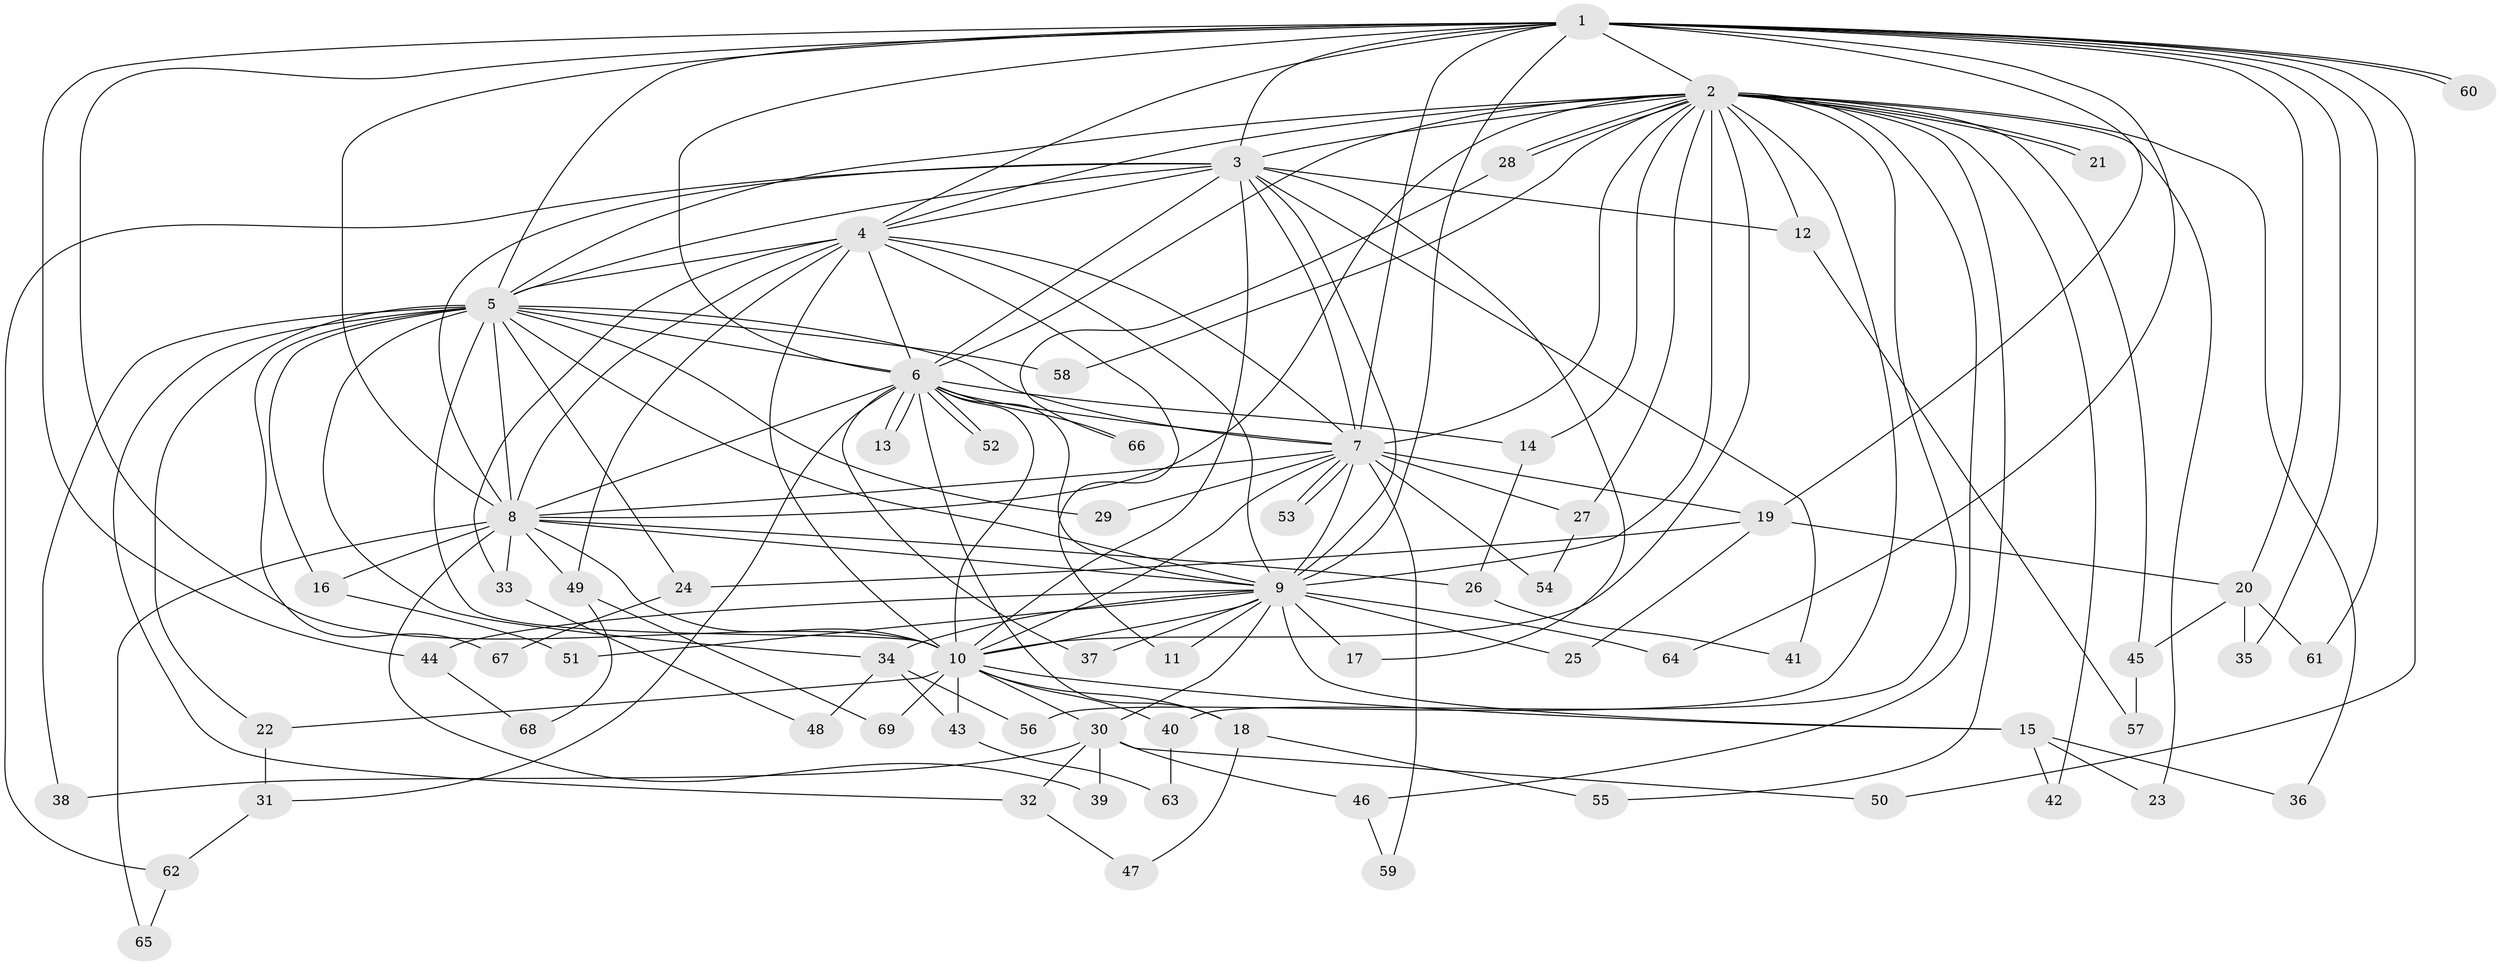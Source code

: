 // Generated by graph-tools (version 1.1) at 2025/25/03/09/25 03:25:39]
// undirected, 69 vertices, 163 edges
graph export_dot {
graph [start="1"]
  node [color=gray90,style=filled];
  1;
  2;
  3;
  4;
  5;
  6;
  7;
  8;
  9;
  10;
  11;
  12;
  13;
  14;
  15;
  16;
  17;
  18;
  19;
  20;
  21;
  22;
  23;
  24;
  25;
  26;
  27;
  28;
  29;
  30;
  31;
  32;
  33;
  34;
  35;
  36;
  37;
  38;
  39;
  40;
  41;
  42;
  43;
  44;
  45;
  46;
  47;
  48;
  49;
  50;
  51;
  52;
  53;
  54;
  55;
  56;
  57;
  58;
  59;
  60;
  61;
  62;
  63;
  64;
  65;
  66;
  67;
  68;
  69;
  1 -- 2;
  1 -- 3;
  1 -- 4;
  1 -- 5;
  1 -- 6;
  1 -- 7;
  1 -- 8;
  1 -- 9;
  1 -- 10;
  1 -- 19;
  1 -- 20;
  1 -- 35;
  1 -- 44;
  1 -- 50;
  1 -- 60;
  1 -- 60;
  1 -- 61;
  1 -- 64;
  2 -- 3;
  2 -- 4;
  2 -- 5;
  2 -- 6;
  2 -- 7;
  2 -- 8;
  2 -- 9;
  2 -- 10;
  2 -- 12;
  2 -- 14;
  2 -- 21;
  2 -- 21;
  2 -- 23;
  2 -- 27;
  2 -- 28;
  2 -- 28;
  2 -- 36;
  2 -- 40;
  2 -- 42;
  2 -- 45;
  2 -- 46;
  2 -- 55;
  2 -- 56;
  2 -- 58;
  3 -- 4;
  3 -- 5;
  3 -- 6;
  3 -- 7;
  3 -- 8;
  3 -- 9;
  3 -- 10;
  3 -- 12;
  3 -- 17;
  3 -- 41;
  3 -- 62;
  4 -- 5;
  4 -- 6;
  4 -- 7;
  4 -- 8;
  4 -- 9;
  4 -- 10;
  4 -- 11;
  4 -- 33;
  4 -- 49;
  5 -- 6;
  5 -- 7;
  5 -- 8;
  5 -- 9;
  5 -- 10;
  5 -- 16;
  5 -- 22;
  5 -- 24;
  5 -- 29;
  5 -- 32;
  5 -- 34;
  5 -- 38;
  5 -- 58;
  5 -- 67;
  6 -- 7;
  6 -- 8;
  6 -- 9;
  6 -- 10;
  6 -- 13;
  6 -- 13;
  6 -- 14;
  6 -- 18;
  6 -- 31;
  6 -- 37;
  6 -- 52;
  6 -- 52;
  6 -- 66;
  7 -- 8;
  7 -- 9;
  7 -- 10;
  7 -- 19;
  7 -- 27;
  7 -- 29;
  7 -- 53;
  7 -- 53;
  7 -- 54;
  7 -- 59;
  8 -- 9;
  8 -- 10;
  8 -- 16;
  8 -- 26;
  8 -- 33;
  8 -- 39;
  8 -- 49;
  8 -- 65;
  9 -- 10;
  9 -- 11;
  9 -- 15;
  9 -- 17;
  9 -- 25;
  9 -- 30;
  9 -- 34;
  9 -- 37;
  9 -- 44;
  9 -- 51;
  9 -- 64;
  10 -- 15;
  10 -- 18;
  10 -- 22;
  10 -- 30;
  10 -- 40;
  10 -- 43;
  10 -- 69;
  12 -- 57;
  14 -- 26;
  15 -- 23;
  15 -- 36;
  15 -- 42;
  16 -- 51;
  18 -- 47;
  18 -- 55;
  19 -- 20;
  19 -- 24;
  19 -- 25;
  20 -- 35;
  20 -- 45;
  20 -- 61;
  22 -- 31;
  24 -- 67;
  26 -- 41;
  27 -- 54;
  28 -- 66;
  30 -- 32;
  30 -- 38;
  30 -- 39;
  30 -- 46;
  30 -- 50;
  31 -- 62;
  32 -- 47;
  33 -- 48;
  34 -- 43;
  34 -- 48;
  34 -- 56;
  40 -- 63;
  43 -- 63;
  44 -- 68;
  45 -- 57;
  46 -- 59;
  49 -- 68;
  49 -- 69;
  62 -- 65;
}
